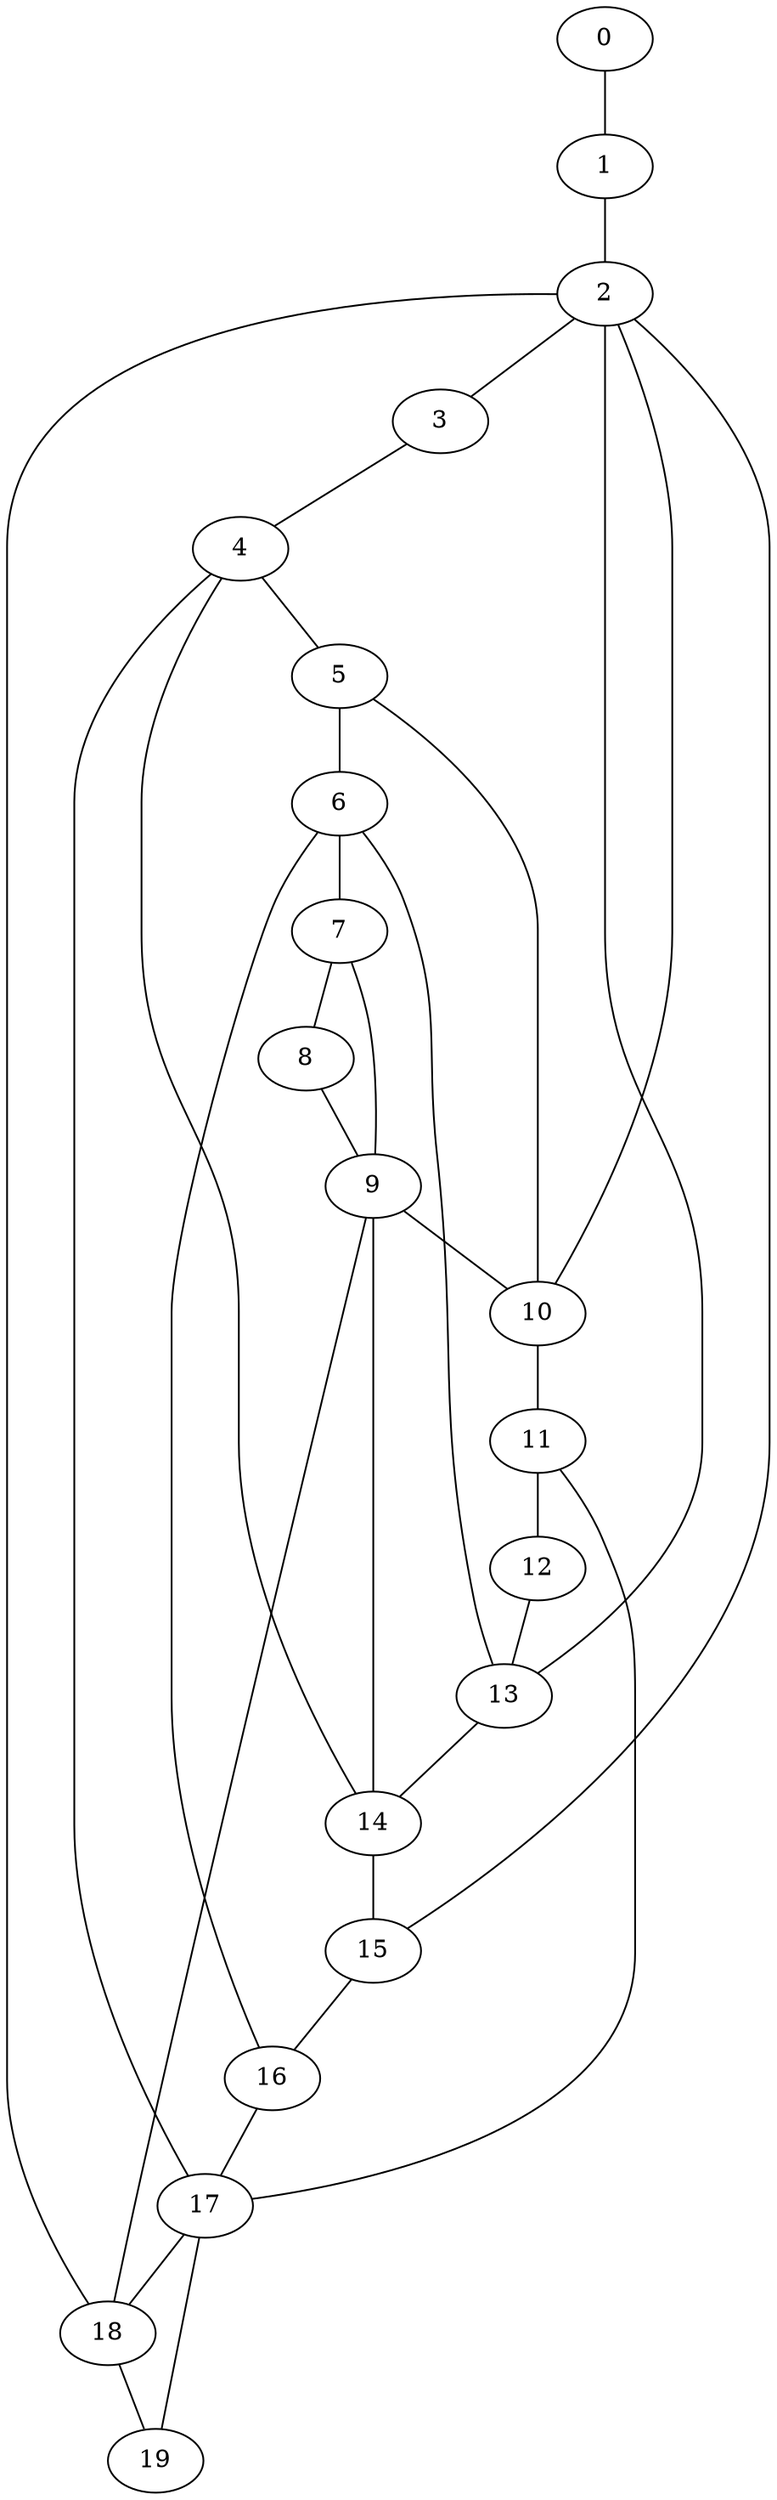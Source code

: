 graph graphname {0--1
1--2
2--3
2--10
2--13
2--15
2--18
3--4
4--5
4--14
4--17
5--6
5--10
6--7
6--13
6--16
7--8
7--9
8--9
9--10
9--14
9--18
10--11
11--12
11--17
12--13
13--14
14--15
15--16
16--17
17--18
17--19
18--19
}